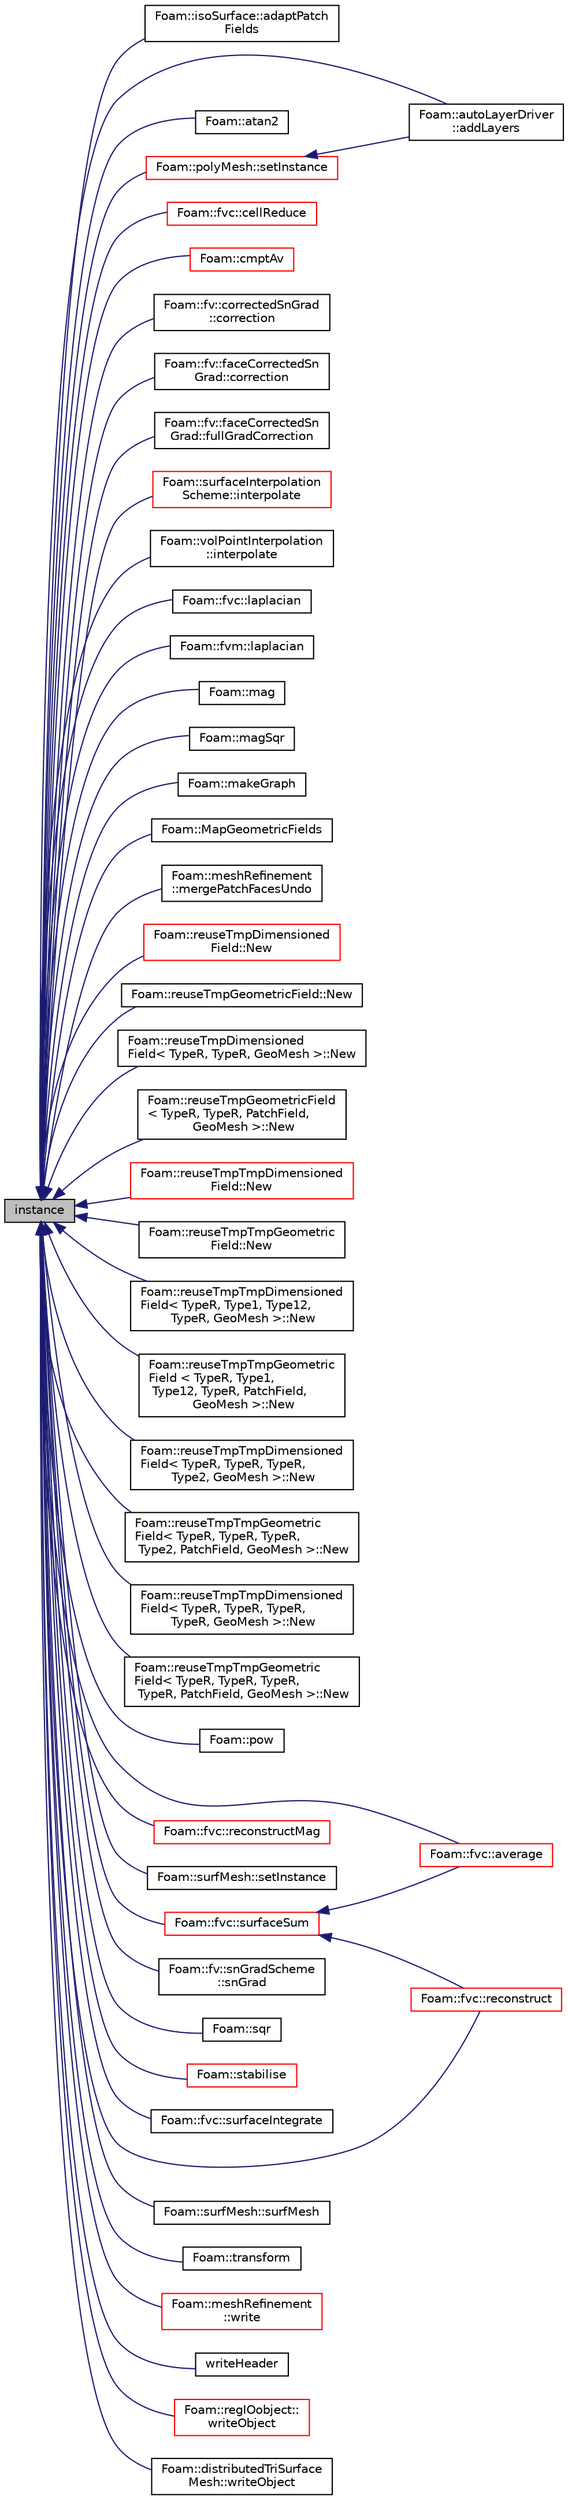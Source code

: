 digraph "instance"
{
  bgcolor="transparent";
  edge [fontname="Helvetica",fontsize="10",labelfontname="Helvetica",labelfontsize="10"];
  node [fontname="Helvetica",fontsize="10",shape=record];
  rankdir="LR";
  Node1 [label="instance",height=0.2,width=0.4,color="black", fillcolor="grey75", style="filled", fontcolor="black"];
  Node1 -> Node2 [dir="back",color="midnightblue",fontsize="10",style="solid",fontname="Helvetica"];
  Node2 [label="Foam::isoSurface::adaptPatch\lFields",height=0.2,width=0.4,color="black",URL="$a01183.html#a1489667dbcf4e85d9403cb3abf9e332f"];
  Node1 -> Node3 [dir="back",color="midnightblue",fontsize="10",style="solid",fontname="Helvetica"];
  Node3 [label="Foam::autoLayerDriver\l::addLayers",height=0.2,width=0.4,color="black",URL="$a00082.html#a2654851d1ffedc26e8ff1424f7097ba6",tooltip="Add cell layers. "];
  Node1 -> Node4 [dir="back",color="midnightblue",fontsize="10",style="solid",fontname="Helvetica"];
  Node4 [label="Foam::atan2",height=0.2,width=0.4,color="black",URL="$a10675.html#ab4a9cecc43d3bf52428da59c99ccbc57"];
  Node1 -> Node5 [dir="back",color="midnightblue",fontsize="10",style="solid",fontname="Helvetica"];
  Node5 [label="Foam::fvc::average",height=0.2,width=0.4,color="red",URL="$a10709.html#a081533edd829853720cd0cbb61c5d49f",tooltip="Area-weighted average a surfaceField creating a volField. "];
  Node1 -> Node6 [dir="back",color="midnightblue",fontsize="10",style="solid",fontname="Helvetica"];
  Node6 [label="Foam::fvc::cellReduce",height=0.2,width=0.4,color="red",URL="$a10709.html#ad1eef12eff315ed10d8e18008e01b8eb"];
  Node1 -> Node7 [dir="back",color="midnightblue",fontsize="10",style="solid",fontname="Helvetica"];
  Node7 [label="Foam::cmptAv",height=0.2,width=0.4,color="red",URL="$a10675.html#a7af056d5acb329854c78eb3267468c11"];
  Node1 -> Node8 [dir="back",color="midnightblue",fontsize="10",style="solid",fontname="Helvetica"];
  Node8 [label="Foam::fv::correctedSnGrad\l::correction",height=0.2,width=0.4,color="black",URL="$a00404.html#ad5f4a5d3bc1173cf56b1283cdea2e418",tooltip="Return the explicit correction to the correctedSnGrad. "];
  Node1 -> Node9 [dir="back",color="midnightblue",fontsize="10",style="solid",fontname="Helvetica"];
  Node9 [label="Foam::fv::faceCorrectedSn\lGrad::correction",height=0.2,width=0.4,color="black",URL="$a00717.html#ad5f4a5d3bc1173cf56b1283cdea2e418",tooltip="Return the explicit correction to the faceCorrectedSnGrad. "];
  Node1 -> Node10 [dir="back",color="midnightblue",fontsize="10",style="solid",fontname="Helvetica"];
  Node10 [label="Foam::fv::faceCorrectedSn\lGrad::fullGradCorrection",height=0.2,width=0.4,color="black",URL="$a00717.html#a1d818a559677e63f3aa628f1787133ce",tooltip="Return the explicit correction to the faceCorrectedSnGrad. "];
  Node1 -> Node11 [dir="back",color="midnightblue",fontsize="10",style="solid",fontname="Helvetica"];
  Node11 [label="Foam::surfaceInterpolation\lScheme::interpolate",height=0.2,width=0.4,color="red",URL="$a02471.html#a6db428e2e2fcb4a53956f43180eda5f0",tooltip="Return the face-interpolate of the given cell field. "];
  Node1 -> Node12 [dir="back",color="midnightblue",fontsize="10",style="solid",fontname="Helvetica"];
  Node12 [label="Foam::volPointInterpolation\l::interpolate",height=0.2,width=0.4,color="black",URL="$a02795.html#ad3f5fcc02ee33ae3fe2009cd6b722bce",tooltip="Interpolate volField using inverse distance weighting. "];
  Node1 -> Node13 [dir="back",color="midnightblue",fontsize="10",style="solid",fontname="Helvetica"];
  Node13 [label="Foam::fvc::laplacian",height=0.2,width=0.4,color="black",URL="$a10709.html#af9c25266076e6988823cc4c9051963e3"];
  Node1 -> Node14 [dir="back",color="midnightblue",fontsize="10",style="solid",fontname="Helvetica"];
  Node14 [label="Foam::fvm::laplacian",height=0.2,width=0.4,color="black",URL="$a10710.html#a6c3ad7f161e35cad58830c3486e3e5ee"];
  Node1 -> Node15 [dir="back",color="midnightblue",fontsize="10",style="solid",fontname="Helvetica"];
  Node15 [label="Foam::mag",height=0.2,width=0.4,color="black",URL="$a10675.html#a92aae880dfb6993d9375a3e201d6f10f"];
  Node1 -> Node16 [dir="back",color="midnightblue",fontsize="10",style="solid",fontname="Helvetica"];
  Node16 [label="Foam::magSqr",height=0.2,width=0.4,color="black",URL="$a10675.html#a454821945281ec79113152534bf84573"];
  Node1 -> Node17 [dir="back",color="midnightblue",fontsize="10",style="solid",fontname="Helvetica"];
  Node17 [label="Foam::makeGraph",height=0.2,width=0.4,color="black",URL="$a10675.html#a18036b08cdbe6df94e4722bf03687851"];
  Node1 -> Node18 [dir="back",color="midnightblue",fontsize="10",style="solid",fontname="Helvetica"];
  Node18 [label="Foam::MapGeometricFields",height=0.2,width=0.4,color="black",URL="$a10675.html#a9d3ebd661138caaaf855b4f69a0999be",tooltip="Generic Geometric field mapper. "];
  Node1 -> Node19 [dir="back",color="midnightblue",fontsize="10",style="solid",fontname="Helvetica"];
  Node19 [label="Foam::meshRefinement\l::mergePatchFacesUndo",height=0.2,width=0.4,color="black",URL="$a01460.html#a46abeca243f55035145fe45edc956bef",tooltip="Merge coplanar faces. preserveFaces is != -1 for faces. "];
  Node1 -> Node20 [dir="back",color="midnightblue",fontsize="10",style="solid",fontname="Helvetica"];
  Node20 [label="Foam::reuseTmpDimensioned\lField::New",height=0.2,width=0.4,color="red",URL="$a02155.html#a7006645d025d8a6d6ccb92599751a50b"];
  Node1 -> Node21 [dir="back",color="midnightblue",fontsize="10",style="solid",fontname="Helvetica"];
  Node21 [label="Foam::reuseTmpGeometricField::New",height=0.2,width=0.4,color="black",URL="$a02159.html#a561324eb5159a433918cb72bfea56959"];
  Node1 -> Node22 [dir="back",color="midnightblue",fontsize="10",style="solid",fontname="Helvetica"];
  Node22 [label="Foam::reuseTmpDimensioned\lField\< TypeR, TypeR, GeoMesh \>::New",height=0.2,width=0.4,color="black",URL="$a02156.html#a2ecdf09065a3731ea0a1255a33666df0"];
  Node1 -> Node23 [dir="back",color="midnightblue",fontsize="10",style="solid",fontname="Helvetica"];
  Node23 [label="Foam::reuseTmpGeometricField\l\< TypeR, TypeR, PatchField,\l GeoMesh \>::New",height=0.2,width=0.4,color="black",URL="$a02160.html#a5319ed805c271c66b90f36114132fff5"];
  Node1 -> Node24 [dir="back",color="midnightblue",fontsize="10",style="solid",fontname="Helvetica"];
  Node24 [label="Foam::reuseTmpTmpDimensioned\lField::New",height=0.2,width=0.4,color="red",URL="$a02165.html#a704c47f5e6f284b67fc49b628af90c7d"];
  Node1 -> Node25 [dir="back",color="midnightblue",fontsize="10",style="solid",fontname="Helvetica"];
  Node25 [label="Foam::reuseTmpTmpGeometric\lField::New",height=0.2,width=0.4,color="black",URL="$a02173.html#a79a34c7172b39c2c6ca4564ea743efb2"];
  Node1 -> Node26 [dir="back",color="midnightblue",fontsize="10",style="solid",fontname="Helvetica"];
  Node26 [label="Foam::reuseTmpTmpDimensioned\lField\< TypeR, Type1, Type12,\l TypeR, GeoMesh \>::New",height=0.2,width=0.4,color="black",URL="$a02166.html#aca01fa0d2475e88bc154c469f0c0e4fa"];
  Node1 -> Node27 [dir="back",color="midnightblue",fontsize="10",style="solid",fontname="Helvetica"];
  Node27 [label="Foam::reuseTmpTmpGeometric\lField    \< TypeR, Type1,\l Type12, TypeR, PatchField,\l GeoMesh \>::New",height=0.2,width=0.4,color="black",URL="$a02174.html#a5b7c2087a55c1a3051281068a9ef3bb6"];
  Node1 -> Node28 [dir="back",color="midnightblue",fontsize="10",style="solid",fontname="Helvetica"];
  Node28 [label="Foam::reuseTmpTmpDimensioned\lField\< TypeR, TypeR, TypeR,\l Type2, GeoMesh \>::New",height=0.2,width=0.4,color="black",URL="$a02167.html#a6539b6baf21f1b9328c0f6681632e188"];
  Node1 -> Node29 [dir="back",color="midnightblue",fontsize="10",style="solid",fontname="Helvetica"];
  Node29 [label="Foam::reuseTmpTmpGeometric\lField\< TypeR, TypeR, TypeR,\l Type2, PatchField, GeoMesh \>::New",height=0.2,width=0.4,color="black",URL="$a02175.html#a0ffa918bc8eeb15165dcd9904f79fdbb"];
  Node1 -> Node30 [dir="back",color="midnightblue",fontsize="10",style="solid",fontname="Helvetica"];
  Node30 [label="Foam::reuseTmpTmpDimensioned\lField\< TypeR, TypeR, TypeR,\l TypeR, GeoMesh \>::New",height=0.2,width=0.4,color="black",URL="$a02168.html#a4a0a1741b4a368b190d54ddc0509fa1d"];
  Node1 -> Node31 [dir="back",color="midnightblue",fontsize="10",style="solid",fontname="Helvetica"];
  Node31 [label="Foam::reuseTmpTmpGeometric\lField\< TypeR, TypeR, TypeR,\l TypeR, PatchField, GeoMesh \>::New",height=0.2,width=0.4,color="black",URL="$a02176.html#a12dd295235d16ef2ffe5c697e103516d"];
  Node1 -> Node32 [dir="back",color="midnightblue",fontsize="10",style="solid",fontname="Helvetica"];
  Node32 [label="Foam::pow",height=0.2,width=0.4,color="black",URL="$a10675.html#a6b92ae8dde41fda19757ad61094b5250"];
  Node1 -> Node33 [dir="back",color="midnightblue",fontsize="10",style="solid",fontname="Helvetica"];
  Node33 [label="Foam::fvc::reconstruct",height=0.2,width=0.4,color="red",URL="$a10709.html#ad3f62a925e1c910123bc88b6572e4b78"];
  Node1 -> Node34 [dir="back",color="midnightblue",fontsize="10",style="solid",fontname="Helvetica"];
  Node34 [label="Foam::fvc::reconstructMag",height=0.2,width=0.4,color="red",URL="$a10709.html#a29cdad91ee3fc2ac251ac2b4872557da"];
  Node1 -> Node35 [dir="back",color="midnightblue",fontsize="10",style="solid",fontname="Helvetica"];
  Node35 [label="Foam::surfMesh::setInstance",height=0.2,width=0.4,color="black",URL="$a02493.html#add9813891a074bebd77384af1717b0bf",tooltip="Set the instance for mesh files. "];
  Node1 -> Node36 [dir="back",color="midnightblue",fontsize="10",style="solid",fontname="Helvetica"];
  Node36 [label="Foam::polyMesh::setInstance",height=0.2,width=0.4,color="red",URL="$a01905.html#add9813891a074bebd77384af1717b0bf",tooltip="Set the instance for mesh files. "];
  Node36 -> Node3 [dir="back",color="midnightblue",fontsize="10",style="solid",fontname="Helvetica"];
  Node1 -> Node37 [dir="back",color="midnightblue",fontsize="10",style="solid",fontname="Helvetica"];
  Node37 [label="Foam::fv::snGradScheme\l::snGrad",height=0.2,width=0.4,color="black",URL="$a02348.html#aaaa1dd14567f9116d35f40c25da74990",tooltip="Return the snGrad of the given cell field with the given deltaCoeffs. "];
  Node1 -> Node38 [dir="back",color="midnightblue",fontsize="10",style="solid",fontname="Helvetica"];
  Node38 [label="Foam::sqr",height=0.2,width=0.4,color="black",URL="$a10675.html#af4290fa013d316c55ba38c42e2424ec0"];
  Node1 -> Node39 [dir="back",color="midnightblue",fontsize="10",style="solid",fontname="Helvetica"];
  Node39 [label="Foam::stabilise",height=0.2,width=0.4,color="red",URL="$a10675.html#a1f3543a73e4e73c68a5d03e4dba703dd"];
  Node1 -> Node40 [dir="back",color="midnightblue",fontsize="10",style="solid",fontname="Helvetica"];
  Node40 [label="Foam::fvc::surfaceIntegrate",height=0.2,width=0.4,color="black",URL="$a10709.html#a9c95a4e3c2b8abacbac5761792c17af2"];
  Node1 -> Node41 [dir="back",color="midnightblue",fontsize="10",style="solid",fontname="Helvetica"];
  Node41 [label="Foam::fvc::surfaceSum",height=0.2,width=0.4,color="red",URL="$a10709.html#aa0a1e3c4ec02aa6a37f517c4d5270046"];
  Node41 -> Node5 [dir="back",color="midnightblue",fontsize="10",style="solid",fontname="Helvetica"];
  Node41 -> Node33 [dir="back",color="midnightblue",fontsize="10",style="solid",fontname="Helvetica"];
  Node1 -> Node42 [dir="back",color="midnightblue",fontsize="10",style="solid",fontname="Helvetica"];
  Node42 [label="Foam::surfMesh::surfMesh",height=0.2,width=0.4,color="black",URL="$a02493.html#a5a879c772be6f7e4fd295b424058621e",tooltip="Construct copy/move from MeshedSurface. "];
  Node1 -> Node43 [dir="back",color="midnightblue",fontsize="10",style="solid",fontname="Helvetica"];
  Node43 [label="Foam::transform",height=0.2,width=0.4,color="black",URL="$a10675.html#a74555d515a4336a606f734b5d81135eb"];
  Node1 -> Node44 [dir="back",color="midnightblue",fontsize="10",style="solid",fontname="Helvetica"];
  Node44 [label="Foam::meshRefinement\l::write",height=0.2,width=0.4,color="red",URL="$a01460.html#a6e5faa425b059eeb55cd904755791076",tooltip="Write mesh and all data. "];
  Node1 -> Node45 [dir="back",color="midnightblue",fontsize="10",style="solid",fontname="Helvetica"];
  Node45 [label="writeHeader",height=0.2,width=0.4,color="black",URL="$a01170.html#a0eb19e4807b9f72e892a5e44d90f5054",tooltip="Write header. Allow override of type. "];
  Node1 -> Node46 [dir="back",color="midnightblue",fontsize="10",style="solid",fontname="Helvetica"];
  Node46 [label="Foam::regIOobject::\lwriteObject",height=0.2,width=0.4,color="red",URL="$a02134.html#a25cce2a2cb8ccf489894549d23b116c8",tooltip="Write using given format, version and compression. "];
  Node1 -> Node47 [dir="back",color="midnightblue",fontsize="10",style="solid",fontname="Helvetica"];
  Node47 [label="Foam::distributedTriSurface\lMesh::writeObject",height=0.2,width=0.4,color="black",URL="$a00553.html#aa4d5557147f7b9288cfbf5222d503307",tooltip="Write using given format, version and compression. "];
}
